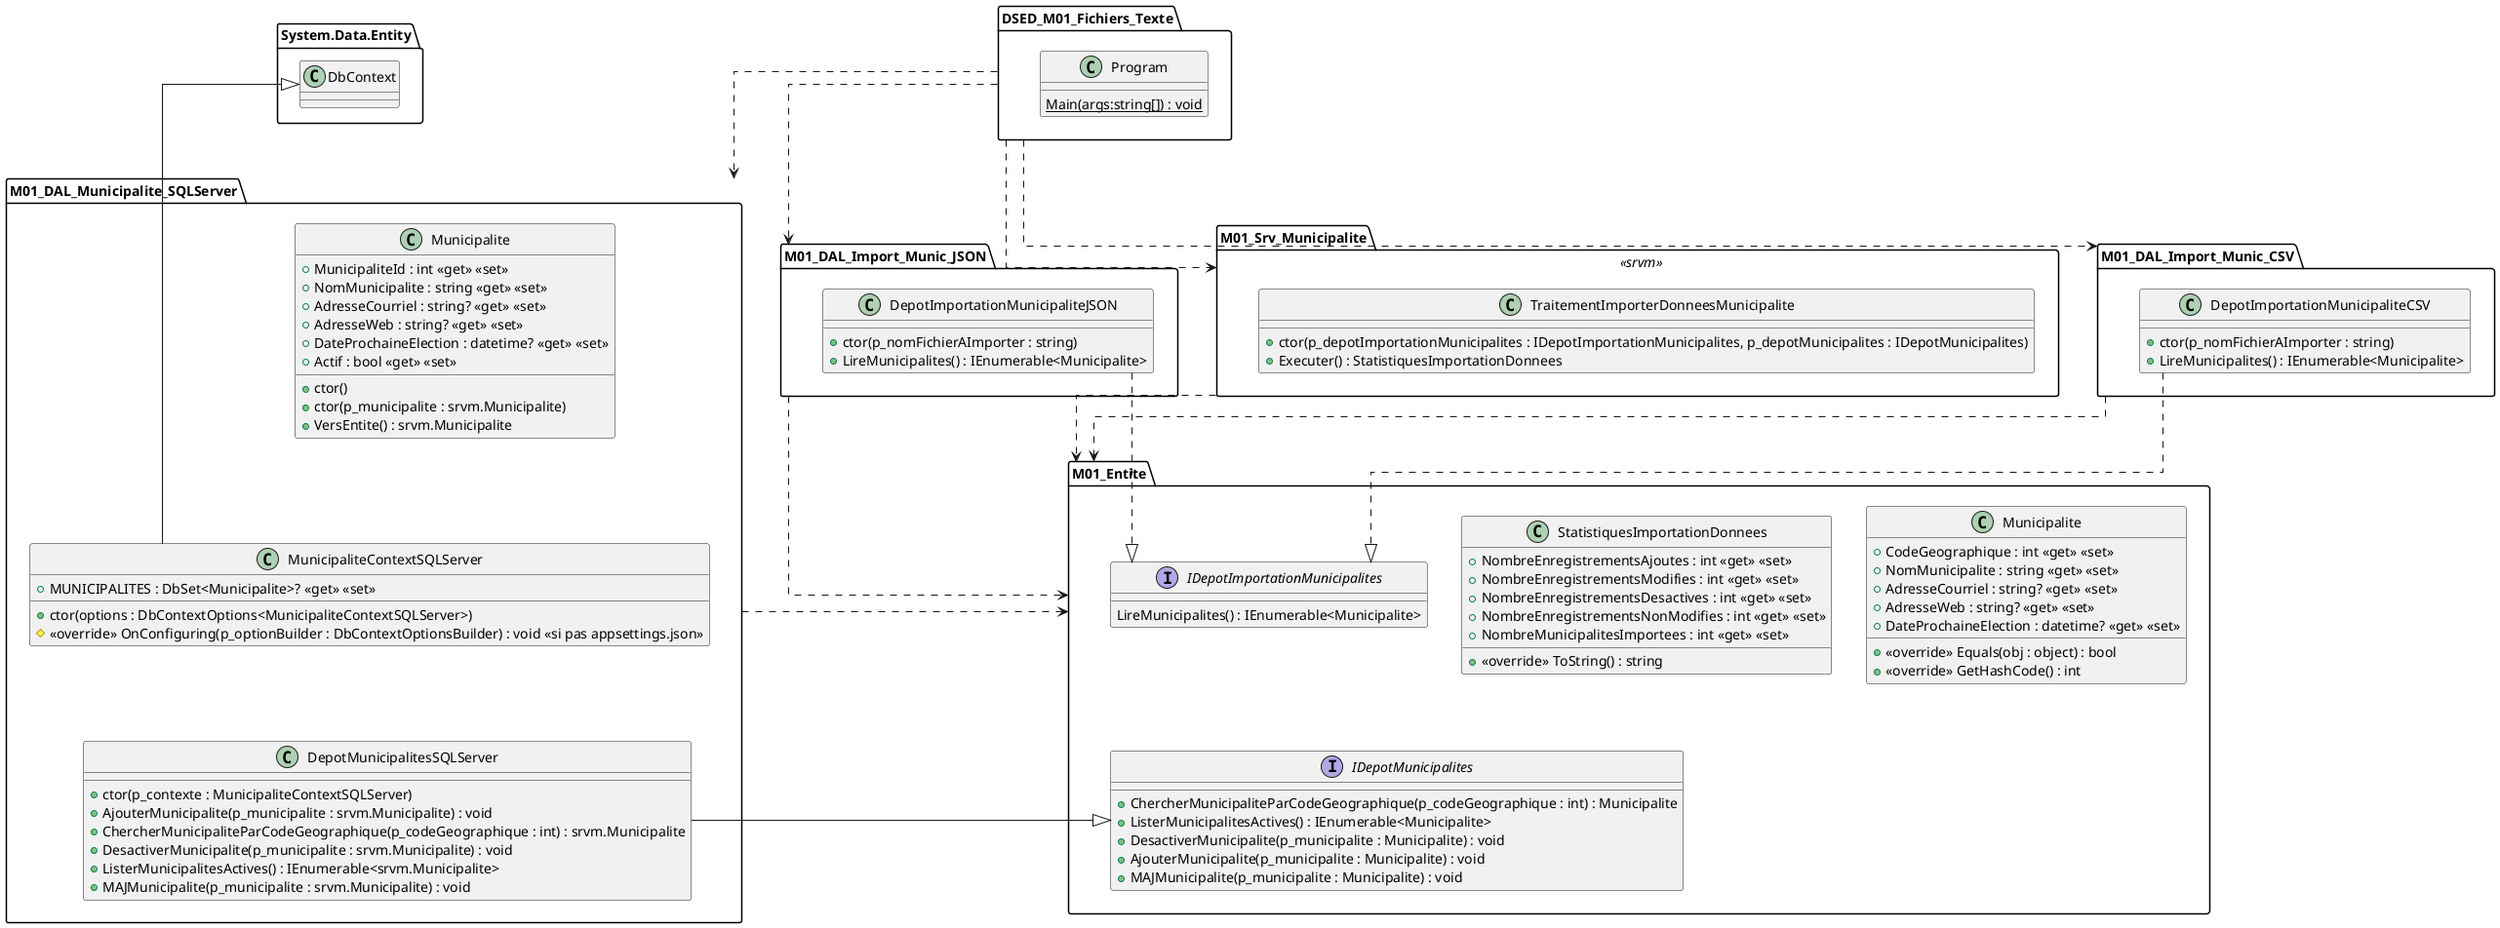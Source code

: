 @startuml
set namespaceSeparator ::
skinparam linetype ortho

namespace DSED_M01_Fichiers_Texte {
    class Program {
        {static} Main(args:string[]) : void
    }
}

namespace M01_Entite {
    class Municipalite {
        + CodeGeographique : int <<get>> <<set>>
        + NomMunicipalite : string <<get>> <<set>>
        + AdresseCourriel : string? <<get>> <<set>>
        + AdresseWeb : string? <<get>> <<set>>
        + DateProchaineElection : datetime? <<get>> <<set>>
        + <<override>> Equals(obj : object) : bool
        + <<override>> GetHashCode() : int
    }

    interface IDepotMunicipalites {
        + ChercherMunicipaliteParCodeGeographique(p_codeGeographique : int) : Municipalite
        + ListerMunicipalitesActives() : IEnumerable<Municipalite>
        + DesactiverMunicipalite(p_municipalite : Municipalite) : void
        + AjouterMunicipalite(p_municipalite : Municipalite) : void
        + MAJMunicipalite(p_municipalite : Municipalite) : void
    }

    class StatistiquesImportationDonnees {
        + NombreEnregistrementsAjoutes : int <<get>> <<set>>
        + NombreEnregistrementsModifies : int <<get>> <<set>>
        + NombreEnregistrementsDesactives : int <<get>> <<set>>
        + NombreEnregistrementsNonModifies : int <<get>> <<set>>
        + NombreMunicipalitesImportees : int <<get>> <<set>>
        + <<override>> ToString() : string
    }

    interface IDepotImportationMunicipalites {
        LireMunicipalites() : IEnumerable<Municipalite>
    }
}

namespace M01_Srv_Municipalite << srvm >> {
    class TraitementImporterDonneesMunicipalite {
        + ctor(p_depotImportationMunicipalites : IDepotImportationMunicipalites, p_depotMunicipalites : IDepotMunicipalites)
        + Executer() : StatistiquesImportationDonnees
    }

    M01_Entite::IDepotImportationMunicipalites -[hidden]-> M01_Entite::IDepotMunicipalites
    M01_Entite::IDepotImportationMunicipalites -[hidden]-> TraitementImporterDonneesMunicipalite
    TraitementImporterDonneesMunicipalite -[hidden]-> M01_Entite::StatistiquesImportationDonnees
    M01_Entite::StatistiquesImportationDonnees -[hidden]> M01_Entite::Municipalite
}

namespace M01_DAL_Municipalite_SQLServer {
    class DepotMunicipalitesSQLServer {
        + ctor(p_contexte : MunicipaliteContextSQLServer)
        + AjouterMunicipalite(p_municipalite : srvm.Municipalite) : void
        + ChercherMunicipaliteParCodeGeographique(p_codeGeographique : int) : srvm.Municipalite
        + DesactiverMunicipalite(p_municipalite : srvm.Municipalite) : void
        + ListerMunicipalitesActives() : IEnumerable<srvm.Municipalite>
        + MAJMunicipalite(p_municipalite : srvm.Municipalite) : void
    }

    DepotMunicipalitesSQLServer -|> M01_Entite::IDepotMunicipalites

    class Municipalite {
        + MunicipaliteId : int <<get>> <<set>>
        + NomMunicipalite : string <<get>> <<set>>
        + AdresseCourriel : string? <<get>> <<set>>
        + AdresseWeb : string? <<get>> <<set>>
        + DateProchaineElection : datetime? <<get>> <<set>>
        + Actif : bool <<get>> <<set>>
        + ctor()
        + ctor(p_municipalite : srvm.Municipalite)
        + VersEntite() : srvm.Municipalite
    }

    class MunicipaliteContextSQLServer {
        + MUNICIPALITES : DbSet<Municipalite>? <<get>> <<set>>
        + ctor(options : DbContextOptions<MunicipaliteContextSQLServer>)
        # <<override>> OnConfiguring(p_optionBuilder : DbContextOptionsBuilder) : void <<si pas appsettings.json>>
    }

    'MunicipaliteContextSQLServer -[hidden]-> Municipalite
    Municipalite -[hidden]-> MunicipaliteContextSQLServer
    'Municipalite -[hidden]-> DepotMunicipalitesSQLServer
    MunicipaliteContextSQLServer -[hidden]-> DepotMunicipalitesSQLServer
}

namespace M01_DAL_Import_Munic_CSV {
    class DepotImportationMunicipaliteCSV {
        + ctor(p_nomFichierAImporter : string)
        + LireMunicipalites() : IEnumerable<Municipalite>
    }

    DepotImportationMunicipaliteCSV ..|> M01_Entite::IDepotImportationMunicipalites
}

namespace M01_DAL_Import_Munic_JSON {
    class DepotImportationMunicipaliteJSON {
        + ctor(p_nomFichierAImporter : string)
        + LireMunicipalites() : IEnumerable<Municipalite>
    }
    
    DepotImportationMunicipaliteJSON ..|> M01_Entite::IDepotImportationMunicipalites
}

DSED_M01_Fichiers_Texte .> M01_DAL_Import_Munic_JSON
DSED_M01_Fichiers_Texte ..> M01_DAL_Import_Munic_CSV
DSED_M01_Fichiers_Texte ..> M01_DAL_Municipalite_SQLServer
DSED_M01_Fichiers_Texte ..> M01_Srv_Municipalite

M01_DAL_Import_Munic_CSV ..> M01_Entite
M01_DAL_Import_Munic_JSON ..> M01_Entite
M01_DAL_Municipalite_SQLServer ..> M01_Entite
M01_Srv_Municipalite ..> M01_Entite

System.Data.Entity::DbContext -[hidden]-> M01_DAL_Municipalite_SQLServer::Municipalite
M01_DAL_Municipalite_SQLServer::MunicipaliteContextSQLServer -u-|> System.Data.Entity::DbContext

@enduml
